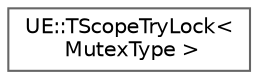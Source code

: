 digraph "Graphical Class Hierarchy"
{
 // INTERACTIVE_SVG=YES
 // LATEX_PDF_SIZE
  bgcolor="transparent";
  edge [fontname=Helvetica,fontsize=10,labelfontname=Helvetica,labelfontsize=10];
  node [fontname=Helvetica,fontsize=10,shape=box,height=0.2,width=0.4];
  rankdir="LR";
  Node0 [id="Node000000",label="UE::TScopeTryLock\<\l MutexType \>",height=0.2,width=0.4,color="grey40", fillcolor="white", style="filled",URL="$d8/df6/classUE_1_1TScopeTryLock.html",tooltip="RAII-style scope locking of a synchronization primitive using TryLock."];
}
